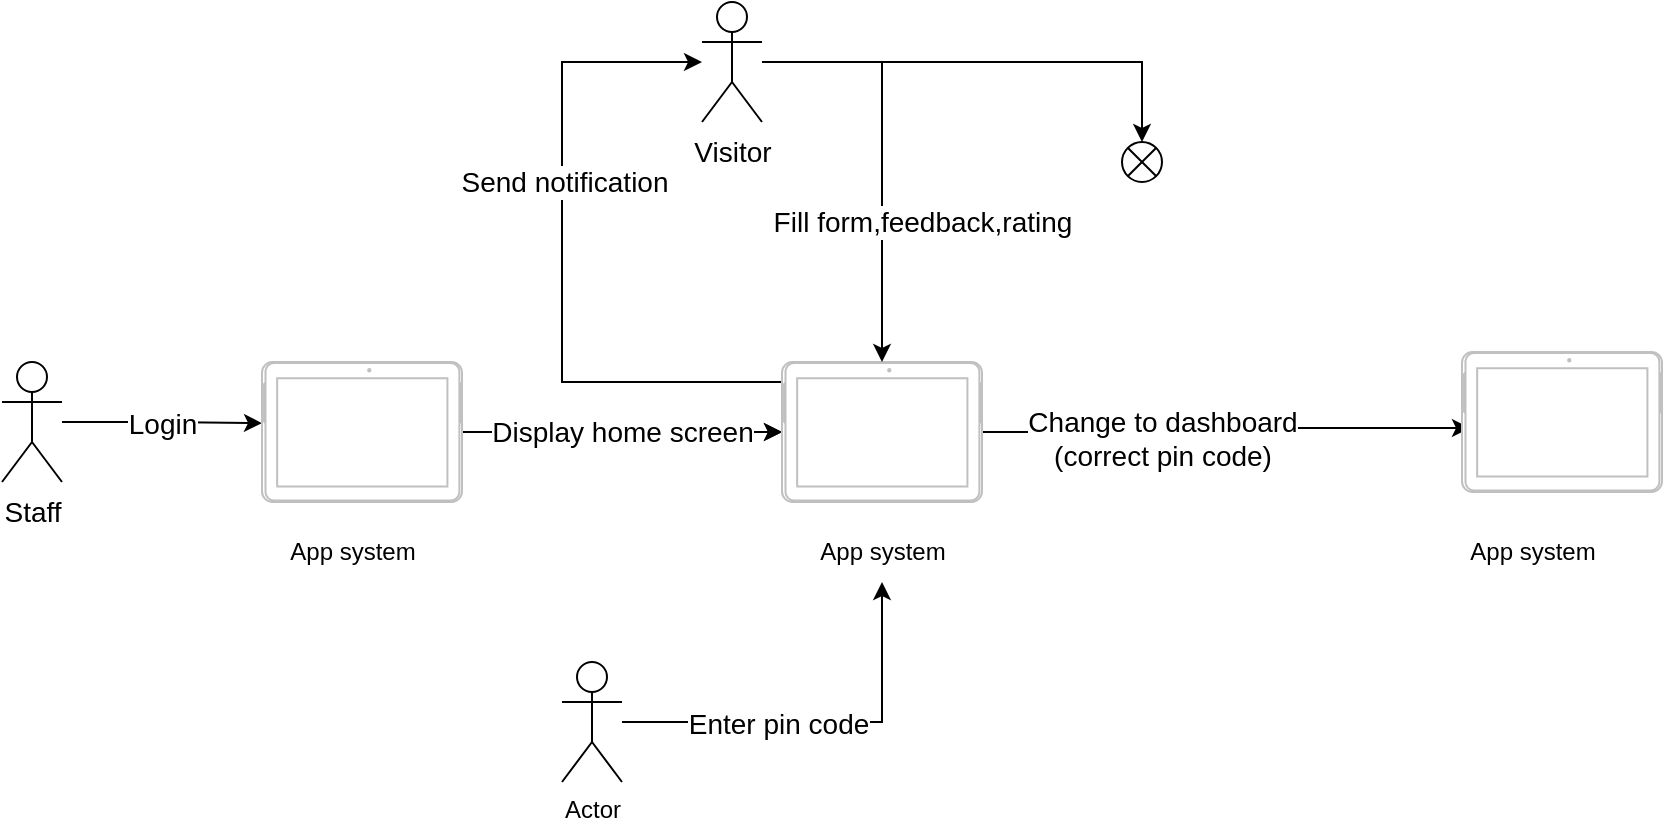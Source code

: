 <mxfile version="21.2.3" type="github">
  <diagram name="Page-1" id="SnVdRLN-_1A_OSKU2oY6">
    <mxGraphModel dx="1050" dy="549" grid="1" gridSize="10" guides="1" tooltips="1" connect="1" arrows="1" fold="1" page="1" pageScale="1" pageWidth="850" pageHeight="1100" math="0" shadow="0">
      <root>
        <mxCell id="0" />
        <mxCell id="1" parent="0" />
        <mxCell id="2sN726RHxl2t0YSqJnx4-3" value="Login" style="edgeStyle=orthogonalEdgeStyle;rounded=0;orthogonalLoop=1;jettySize=auto;html=1;entryX=0.563;entryY=0;entryDx=0;entryDy=0;entryPerimeter=0;fontSize=14;" edge="1" parent="1" source="2sN726RHxl2t0YSqJnx4-1" target="2sN726RHxl2t0YSqJnx4-2">
          <mxGeometry relative="1" as="geometry" />
        </mxCell>
        <mxCell id="2sN726RHxl2t0YSqJnx4-1" value="Staff" style="shape=umlActor;verticalLabelPosition=bottom;verticalAlign=top;html=1;outlineConnect=0;fontSize=14;" vertex="1" parent="1">
          <mxGeometry x="30" y="180" width="30" height="60" as="geometry" />
        </mxCell>
        <mxCell id="2sN726RHxl2t0YSqJnx4-6" style="edgeStyle=orthogonalEdgeStyle;rounded=0;orthogonalLoop=1;jettySize=auto;html=1;" edge="1" parent="1" source="2sN726RHxl2t0YSqJnx4-2" target="2sN726RHxl2t0YSqJnx4-5">
          <mxGeometry relative="1" as="geometry" />
        </mxCell>
        <mxCell id="2sN726RHxl2t0YSqJnx4-7" value="Display home screen" style="edgeStyle=orthogonalEdgeStyle;rounded=0;orthogonalLoop=1;jettySize=auto;html=1;fontSize=14;" edge="1" parent="1" source="2sN726RHxl2t0YSqJnx4-2" target="2sN726RHxl2t0YSqJnx4-5">
          <mxGeometry relative="1" as="geometry" />
        </mxCell>
        <mxCell id="2sN726RHxl2t0YSqJnx4-2" value="" style="verticalLabelPosition=bottom;verticalAlign=top;html=1;shadow=0;dashed=0;strokeWidth=1;shape=mxgraph.android.tab2;strokeColor=#c0c0c0;direction=north;" vertex="1" parent="1">
          <mxGeometry x="160" y="180" width="100" height="70" as="geometry" />
        </mxCell>
        <mxCell id="2sN726RHxl2t0YSqJnx4-4" value="App system" style="text;html=1;align=center;verticalAlign=middle;resizable=0;points=[];autosize=1;strokeColor=none;fillColor=none;" vertex="1" parent="1">
          <mxGeometry x="160" y="260" width="90" height="30" as="geometry" />
        </mxCell>
        <mxCell id="2sN726RHxl2t0YSqJnx4-19" style="edgeStyle=orthogonalEdgeStyle;rounded=0;orthogonalLoop=1;jettySize=auto;html=1;entryX=0.457;entryY=0.04;entryDx=0;entryDy=0;entryPerimeter=0;" edge="1" parent="1" source="2sN726RHxl2t0YSqJnx4-5" target="2sN726RHxl2t0YSqJnx4-20">
          <mxGeometry relative="1" as="geometry">
            <mxPoint x="620" y="215" as="targetPoint" />
          </mxGeometry>
        </mxCell>
        <mxCell id="2sN726RHxl2t0YSqJnx4-27" value="Change to dashboard&lt;br&gt;(correct pin code)" style="edgeLabel;html=1;align=center;verticalAlign=middle;resizable=0;points=[];fontSize=14;" vertex="1" connectable="0" parent="2sN726RHxl2t0YSqJnx4-19">
          <mxGeometry x="-0.271" y="-3" relative="1" as="geometry">
            <mxPoint as="offset" />
          </mxGeometry>
        </mxCell>
        <mxCell id="2sN726RHxl2t0YSqJnx4-24" style="edgeStyle=orthogonalEdgeStyle;rounded=0;orthogonalLoop=1;jettySize=auto;html=1;" edge="1" parent="1" source="2sN726RHxl2t0YSqJnx4-5" target="2sN726RHxl2t0YSqJnx4-9">
          <mxGeometry relative="1" as="geometry">
            <Array as="points">
              <mxPoint x="310" y="190" />
              <mxPoint x="310" y="30" />
            </Array>
          </mxGeometry>
        </mxCell>
        <mxCell id="2sN726RHxl2t0YSqJnx4-25" value="Send notification" style="edgeLabel;html=1;align=center;verticalAlign=middle;resizable=0;points=[];fontSize=14;" vertex="1" connectable="0" parent="2sN726RHxl2t0YSqJnx4-24">
          <mxGeometry x="0.236" y="-1" relative="1" as="geometry">
            <mxPoint as="offset" />
          </mxGeometry>
        </mxCell>
        <mxCell id="2sN726RHxl2t0YSqJnx4-5" value="" style="verticalLabelPosition=bottom;verticalAlign=top;html=1;shadow=0;dashed=0;strokeWidth=1;shape=mxgraph.android.tab2;strokeColor=#c0c0c0;direction=north;" vertex="1" parent="1">
          <mxGeometry x="420" y="180" width="100" height="70" as="geometry" />
        </mxCell>
        <mxCell id="2sN726RHxl2t0YSqJnx4-8" value="App system" style="text;html=1;align=center;verticalAlign=middle;resizable=0;points=[];autosize=1;strokeColor=none;fillColor=none;" vertex="1" parent="1">
          <mxGeometry x="425" y="260" width="90" height="30" as="geometry" />
        </mxCell>
        <mxCell id="2sN726RHxl2t0YSqJnx4-10" value="" style="edgeStyle=orthogonalEdgeStyle;rounded=0;orthogonalLoop=1;jettySize=auto;html=1;fontSize=14;" edge="1" parent="1" source="2sN726RHxl2t0YSqJnx4-9" target="2sN726RHxl2t0YSqJnx4-5">
          <mxGeometry relative="1" as="geometry" />
        </mxCell>
        <mxCell id="2sN726RHxl2t0YSqJnx4-11" value="Fill form,feedback,rating" style="edgeLabel;html=1;align=center;verticalAlign=middle;resizable=0;points=[];fontSize=14;" vertex="1" connectable="0" parent="2sN726RHxl2t0YSqJnx4-10">
          <mxGeometry x="-0.009" y="4" relative="1" as="geometry">
            <mxPoint x="16" y="36" as="offset" />
          </mxGeometry>
        </mxCell>
        <mxCell id="2sN726RHxl2t0YSqJnx4-35" style="edgeStyle=orthogonalEdgeStyle;rounded=0;orthogonalLoop=1;jettySize=auto;html=1;entryX=0.5;entryY=0;entryDx=0;entryDy=0;entryPerimeter=0;" edge="1" parent="1" source="2sN726RHxl2t0YSqJnx4-9" target="2sN726RHxl2t0YSqJnx4-30">
          <mxGeometry relative="1" as="geometry" />
        </mxCell>
        <mxCell id="2sN726RHxl2t0YSqJnx4-9" value="Visitor" style="shape=umlActor;verticalLabelPosition=bottom;verticalAlign=top;html=1;outlineConnect=0;fontSize=14;" vertex="1" parent="1">
          <mxGeometry x="380" width="30" height="60" as="geometry" />
        </mxCell>
        <mxCell id="2sN726RHxl2t0YSqJnx4-17" style="edgeStyle=orthogonalEdgeStyle;rounded=0;orthogonalLoop=1;jettySize=auto;html=1;" edge="1" parent="1" source="2sN726RHxl2t0YSqJnx4-16" target="2sN726RHxl2t0YSqJnx4-8">
          <mxGeometry relative="1" as="geometry" />
        </mxCell>
        <mxCell id="2sN726RHxl2t0YSqJnx4-18" value="Enter pin code" style="edgeLabel;html=1;align=center;verticalAlign=middle;resizable=0;points=[];fontSize=14;" vertex="1" connectable="0" parent="2sN726RHxl2t0YSqJnx4-17">
          <mxGeometry x="-0.22" y="-1" relative="1" as="geometry">
            <mxPoint as="offset" />
          </mxGeometry>
        </mxCell>
        <mxCell id="2sN726RHxl2t0YSqJnx4-16" value="Actor" style="shape=umlActor;verticalLabelPosition=bottom;verticalAlign=top;html=1;outlineConnect=0;" vertex="1" parent="1">
          <mxGeometry x="310" y="330" width="30" height="60" as="geometry" />
        </mxCell>
        <mxCell id="2sN726RHxl2t0YSqJnx4-20" value="" style="verticalLabelPosition=bottom;verticalAlign=top;html=1;shadow=0;dashed=0;strokeWidth=1;shape=mxgraph.android.tab2;strokeColor=#c0c0c0;direction=north;" vertex="1" parent="1">
          <mxGeometry x="760" y="175" width="100" height="70" as="geometry" />
        </mxCell>
        <mxCell id="2sN726RHxl2t0YSqJnx4-28" value="App system" style="text;html=1;align=center;verticalAlign=middle;resizable=0;points=[];autosize=1;strokeColor=none;fillColor=none;" vertex="1" parent="1">
          <mxGeometry x="750" y="260" width="90" height="30" as="geometry" />
        </mxCell>
        <mxCell id="2sN726RHxl2t0YSqJnx4-30" value="" style="verticalLabelPosition=bottom;verticalAlign=top;html=1;shape=mxgraph.flowchart.or;" vertex="1" parent="1">
          <mxGeometry x="590" y="70" width="20" height="20" as="geometry" />
        </mxCell>
      </root>
    </mxGraphModel>
  </diagram>
</mxfile>
